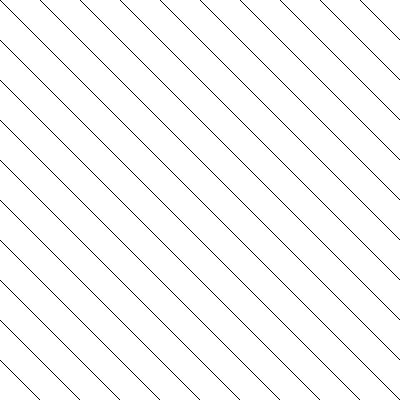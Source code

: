 size(200);
import patterns;
add("name",hatch(NW));
fill(unitsquare,pattern("name"));                                              
